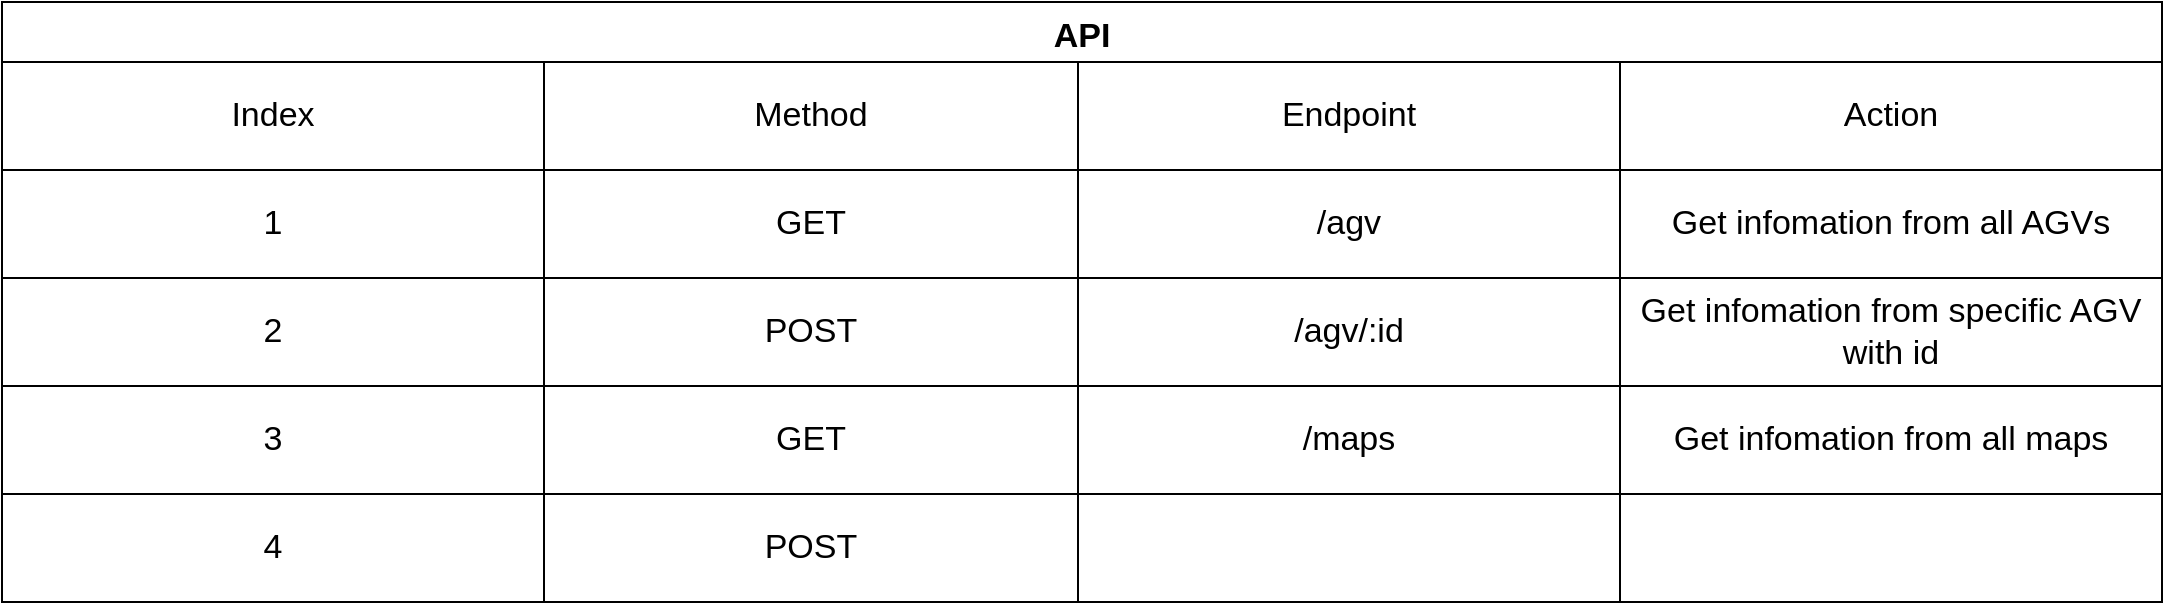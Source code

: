 <mxfile version="20.3.0" type="device"><diagram id="3fIbixli-dRenmDNS4K-" name="Page-1"><mxGraphModel dx="1108" dy="553" grid="1" gridSize="10" guides="1" tooltips="1" connect="1" arrows="1" fold="1" page="1" pageScale="1" pageWidth="1169" pageHeight="827" math="0" shadow="0"><root><mxCell id="0"/><mxCell id="1" parent="0"/><mxCell id="TjqKzzk50AlIPwQPwrDO-1" value="API" style="shape=table;startSize=30;container=1;collapsible=0;childLayout=tableLayout;fontStyle=1;align=center;fontSize=17;" parent="1" vertex="1"><mxGeometry x="20" y="50" width="1080" height="300" as="geometry"/></mxCell><mxCell id="TjqKzzk50AlIPwQPwrDO-2" value="" style="shape=tableRow;horizontal=0;startSize=0;swimlaneHead=0;swimlaneBody=0;top=0;left=0;bottom=0;right=0;collapsible=0;dropTarget=0;fillColor=none;points=[[0,0.5],[1,0.5]];portConstraint=eastwest;fontSize=17;" parent="TjqKzzk50AlIPwQPwrDO-1" vertex="1"><mxGeometry y="30" width="1080" height="54" as="geometry"/></mxCell><mxCell id="TjqKzzk50AlIPwQPwrDO-3" value="Index" style="shape=partialRectangle;html=1;whiteSpace=wrap;connectable=0;fillColor=none;top=0;left=0;bottom=0;right=0;overflow=hidden;fontSize=17;" parent="TjqKzzk50AlIPwQPwrDO-2" vertex="1"><mxGeometry width="271" height="54" as="geometry"><mxRectangle width="271" height="54" as="alternateBounds"/></mxGeometry></mxCell><mxCell id="TjqKzzk50AlIPwQPwrDO-4" value="&lt;font style=&quot;font-size: 17px;&quot;&gt;Method&lt;/font&gt;" style="shape=partialRectangle;html=1;whiteSpace=wrap;connectable=0;fillColor=none;top=0;left=0;bottom=0;right=0;overflow=hidden;fontSize=17;" parent="TjqKzzk50AlIPwQPwrDO-2" vertex="1"><mxGeometry x="271" width="267" height="54" as="geometry"><mxRectangle width="267" height="54" as="alternateBounds"/></mxGeometry></mxCell><mxCell id="TjqKzzk50AlIPwQPwrDO-5" value="Endpoint" style="shape=partialRectangle;html=1;whiteSpace=wrap;connectable=0;fillColor=none;top=0;left=0;bottom=0;right=0;overflow=hidden;fontSize=17;" parent="TjqKzzk50AlIPwQPwrDO-2" vertex="1"><mxGeometry x="538" width="271" height="54" as="geometry"><mxRectangle width="271" height="54" as="alternateBounds"/></mxGeometry></mxCell><mxCell id="TjqKzzk50AlIPwQPwrDO-22" value="Action" style="shape=partialRectangle;html=1;whiteSpace=wrap;connectable=0;fillColor=none;top=0;left=0;bottom=0;right=0;overflow=hidden;fontSize=17;" parent="TjqKzzk50AlIPwQPwrDO-2" vertex="1"><mxGeometry x="809" width="271" height="54" as="geometry"><mxRectangle width="271" height="54" as="alternateBounds"/></mxGeometry></mxCell><mxCell id="TjqKzzk50AlIPwQPwrDO-6" value="" style="shape=tableRow;horizontal=0;startSize=0;swimlaneHead=0;swimlaneBody=0;top=0;left=0;bottom=0;right=0;collapsible=0;dropTarget=0;fillColor=none;points=[[0,0.5],[1,0.5]];portConstraint=eastwest;fontSize=17;" parent="TjqKzzk50AlIPwQPwrDO-1" vertex="1"><mxGeometry y="84" width="1080" height="54" as="geometry"/></mxCell><mxCell id="TjqKzzk50AlIPwQPwrDO-7" value="1" style="shape=partialRectangle;html=1;whiteSpace=wrap;connectable=0;fillColor=none;top=0;left=0;bottom=0;right=0;overflow=hidden;fontSize=17;" parent="TjqKzzk50AlIPwQPwrDO-6" vertex="1"><mxGeometry width="271" height="54" as="geometry"><mxRectangle width="271" height="54" as="alternateBounds"/></mxGeometry></mxCell><mxCell id="TjqKzzk50AlIPwQPwrDO-8" value="GET" style="shape=partialRectangle;html=1;whiteSpace=wrap;connectable=0;fillColor=none;top=0;left=0;bottom=0;right=0;overflow=hidden;fontSize=17;" parent="TjqKzzk50AlIPwQPwrDO-6" vertex="1"><mxGeometry x="271" width="267" height="54" as="geometry"><mxRectangle width="267" height="54" as="alternateBounds"/></mxGeometry></mxCell><mxCell id="TjqKzzk50AlIPwQPwrDO-9" value="/agv" style="shape=partialRectangle;html=1;whiteSpace=wrap;connectable=0;fillColor=none;top=0;left=0;bottom=0;right=0;overflow=hidden;fontSize=17;" parent="TjqKzzk50AlIPwQPwrDO-6" vertex="1"><mxGeometry x="538" width="271" height="54" as="geometry"><mxRectangle width="271" height="54" as="alternateBounds"/></mxGeometry></mxCell><mxCell id="TjqKzzk50AlIPwQPwrDO-23" value="Get infomation from all AGVs" style="shape=partialRectangle;html=1;whiteSpace=wrap;connectable=0;fillColor=none;top=0;left=0;bottom=0;right=0;overflow=hidden;fontSize=17;" parent="TjqKzzk50AlIPwQPwrDO-6" vertex="1"><mxGeometry x="809" width="271" height="54" as="geometry"><mxRectangle width="271" height="54" as="alternateBounds"/></mxGeometry></mxCell><mxCell id="TjqKzzk50AlIPwQPwrDO-10" value="" style="shape=tableRow;horizontal=0;startSize=0;swimlaneHead=0;swimlaneBody=0;top=0;left=0;bottom=0;right=0;collapsible=0;dropTarget=0;fillColor=none;points=[[0,0.5],[1,0.5]];portConstraint=eastwest;fontSize=17;" parent="TjqKzzk50AlIPwQPwrDO-1" vertex="1"><mxGeometry y="138" width="1080" height="54" as="geometry"/></mxCell><mxCell id="TjqKzzk50AlIPwQPwrDO-11" value="2" style="shape=partialRectangle;html=1;whiteSpace=wrap;connectable=0;fillColor=none;top=0;left=0;bottom=0;right=0;overflow=hidden;fontSize=17;" parent="TjqKzzk50AlIPwQPwrDO-10" vertex="1"><mxGeometry width="271" height="54" as="geometry"><mxRectangle width="271" height="54" as="alternateBounds"/></mxGeometry></mxCell><mxCell id="TjqKzzk50AlIPwQPwrDO-12" value="POST" style="shape=partialRectangle;html=1;whiteSpace=wrap;connectable=0;fillColor=none;top=0;left=0;bottom=0;right=0;overflow=hidden;fontSize=17;" parent="TjqKzzk50AlIPwQPwrDO-10" vertex="1"><mxGeometry x="271" width="267" height="54" as="geometry"><mxRectangle width="267" height="54" as="alternateBounds"/></mxGeometry></mxCell><mxCell id="TjqKzzk50AlIPwQPwrDO-13" value="/agv/:id" style="shape=partialRectangle;html=1;whiteSpace=wrap;connectable=0;fillColor=none;top=0;left=0;bottom=0;right=0;overflow=hidden;fontSize=17;" parent="TjqKzzk50AlIPwQPwrDO-10" vertex="1"><mxGeometry x="538" width="271" height="54" as="geometry"><mxRectangle width="271" height="54" as="alternateBounds"/></mxGeometry></mxCell><mxCell id="TjqKzzk50AlIPwQPwrDO-24" value="Get infomation from specific AGV with id" style="shape=partialRectangle;html=1;whiteSpace=wrap;connectable=0;fillColor=none;top=0;left=0;bottom=0;right=0;overflow=hidden;fontSize=17;" parent="TjqKzzk50AlIPwQPwrDO-10" vertex="1"><mxGeometry x="809" width="271" height="54" as="geometry"><mxRectangle width="271" height="54" as="alternateBounds"/></mxGeometry></mxCell><mxCell id="TjqKzzk50AlIPwQPwrDO-14" value="" style="shape=tableRow;horizontal=0;startSize=0;swimlaneHead=0;swimlaneBody=0;top=0;left=0;bottom=0;right=0;collapsible=0;dropTarget=0;fillColor=none;points=[[0,0.5],[1,0.5]];portConstraint=eastwest;fontSize=17;" parent="TjqKzzk50AlIPwQPwrDO-1" vertex="1"><mxGeometry y="192" width="1080" height="54" as="geometry"/></mxCell><mxCell id="TjqKzzk50AlIPwQPwrDO-15" value="3" style="shape=partialRectangle;html=1;whiteSpace=wrap;connectable=0;fillColor=none;top=0;left=0;bottom=0;right=0;overflow=hidden;fontSize=17;" parent="TjqKzzk50AlIPwQPwrDO-14" vertex="1"><mxGeometry width="271" height="54" as="geometry"><mxRectangle width="271" height="54" as="alternateBounds"/></mxGeometry></mxCell><mxCell id="TjqKzzk50AlIPwQPwrDO-16" value="GET" style="shape=partialRectangle;html=1;whiteSpace=wrap;connectable=0;fillColor=none;top=0;left=0;bottom=0;right=0;overflow=hidden;fontSize=17;" parent="TjqKzzk50AlIPwQPwrDO-14" vertex="1"><mxGeometry x="271" width="267" height="54" as="geometry"><mxRectangle width="267" height="54" as="alternateBounds"/></mxGeometry></mxCell><mxCell id="TjqKzzk50AlIPwQPwrDO-17" value="/maps" style="shape=partialRectangle;html=1;whiteSpace=wrap;connectable=0;fillColor=none;top=0;left=0;bottom=0;right=0;overflow=hidden;fontSize=17;" parent="TjqKzzk50AlIPwQPwrDO-14" vertex="1"><mxGeometry x="538" width="271" height="54" as="geometry"><mxRectangle width="271" height="54" as="alternateBounds"/></mxGeometry></mxCell><mxCell id="TjqKzzk50AlIPwQPwrDO-25" value="Get infomation from all maps" style="shape=partialRectangle;html=1;whiteSpace=wrap;connectable=0;fillColor=none;top=0;left=0;bottom=0;right=0;overflow=hidden;fontSize=17;" parent="TjqKzzk50AlIPwQPwrDO-14" vertex="1"><mxGeometry x="809" width="271" height="54" as="geometry"><mxRectangle width="271" height="54" as="alternateBounds"/></mxGeometry></mxCell><mxCell id="TjqKzzk50AlIPwQPwrDO-18" value="" style="shape=tableRow;horizontal=0;startSize=0;swimlaneHead=0;swimlaneBody=0;top=0;left=0;bottom=0;right=0;collapsible=0;dropTarget=0;fillColor=none;points=[[0,0.5],[1,0.5]];portConstraint=eastwest;fontSize=17;" parent="TjqKzzk50AlIPwQPwrDO-1" vertex="1"><mxGeometry y="246" width="1080" height="54" as="geometry"/></mxCell><mxCell id="TjqKzzk50AlIPwQPwrDO-19" value="4" style="shape=partialRectangle;html=1;whiteSpace=wrap;connectable=0;fillColor=none;top=0;left=0;bottom=0;right=0;overflow=hidden;fontSize=17;" parent="TjqKzzk50AlIPwQPwrDO-18" vertex="1"><mxGeometry width="271" height="54" as="geometry"><mxRectangle width="271" height="54" as="alternateBounds"/></mxGeometry></mxCell><mxCell id="TjqKzzk50AlIPwQPwrDO-20" value="POST" style="shape=partialRectangle;html=1;whiteSpace=wrap;connectable=0;fillColor=none;top=0;left=0;bottom=0;right=0;overflow=hidden;fontSize=17;" parent="TjqKzzk50AlIPwQPwrDO-18" vertex="1"><mxGeometry x="271" width="267" height="54" as="geometry"><mxRectangle width="267" height="54" as="alternateBounds"/></mxGeometry></mxCell><mxCell id="TjqKzzk50AlIPwQPwrDO-21" value="" style="shape=partialRectangle;html=1;whiteSpace=wrap;connectable=0;fillColor=none;top=0;left=0;bottom=0;right=0;overflow=hidden;fontSize=17;" parent="TjqKzzk50AlIPwQPwrDO-18" vertex="1"><mxGeometry x="538" width="271" height="54" as="geometry"><mxRectangle width="271" height="54" as="alternateBounds"/></mxGeometry></mxCell><mxCell id="TjqKzzk50AlIPwQPwrDO-26" style="shape=partialRectangle;html=1;whiteSpace=wrap;connectable=0;fillColor=none;top=0;left=0;bottom=0;right=0;overflow=hidden;fontSize=17;" parent="TjqKzzk50AlIPwQPwrDO-18" vertex="1"><mxGeometry x="809" width="271" height="54" as="geometry"><mxRectangle width="271" height="54" as="alternateBounds"/></mxGeometry></mxCell></root></mxGraphModel></diagram></mxfile>